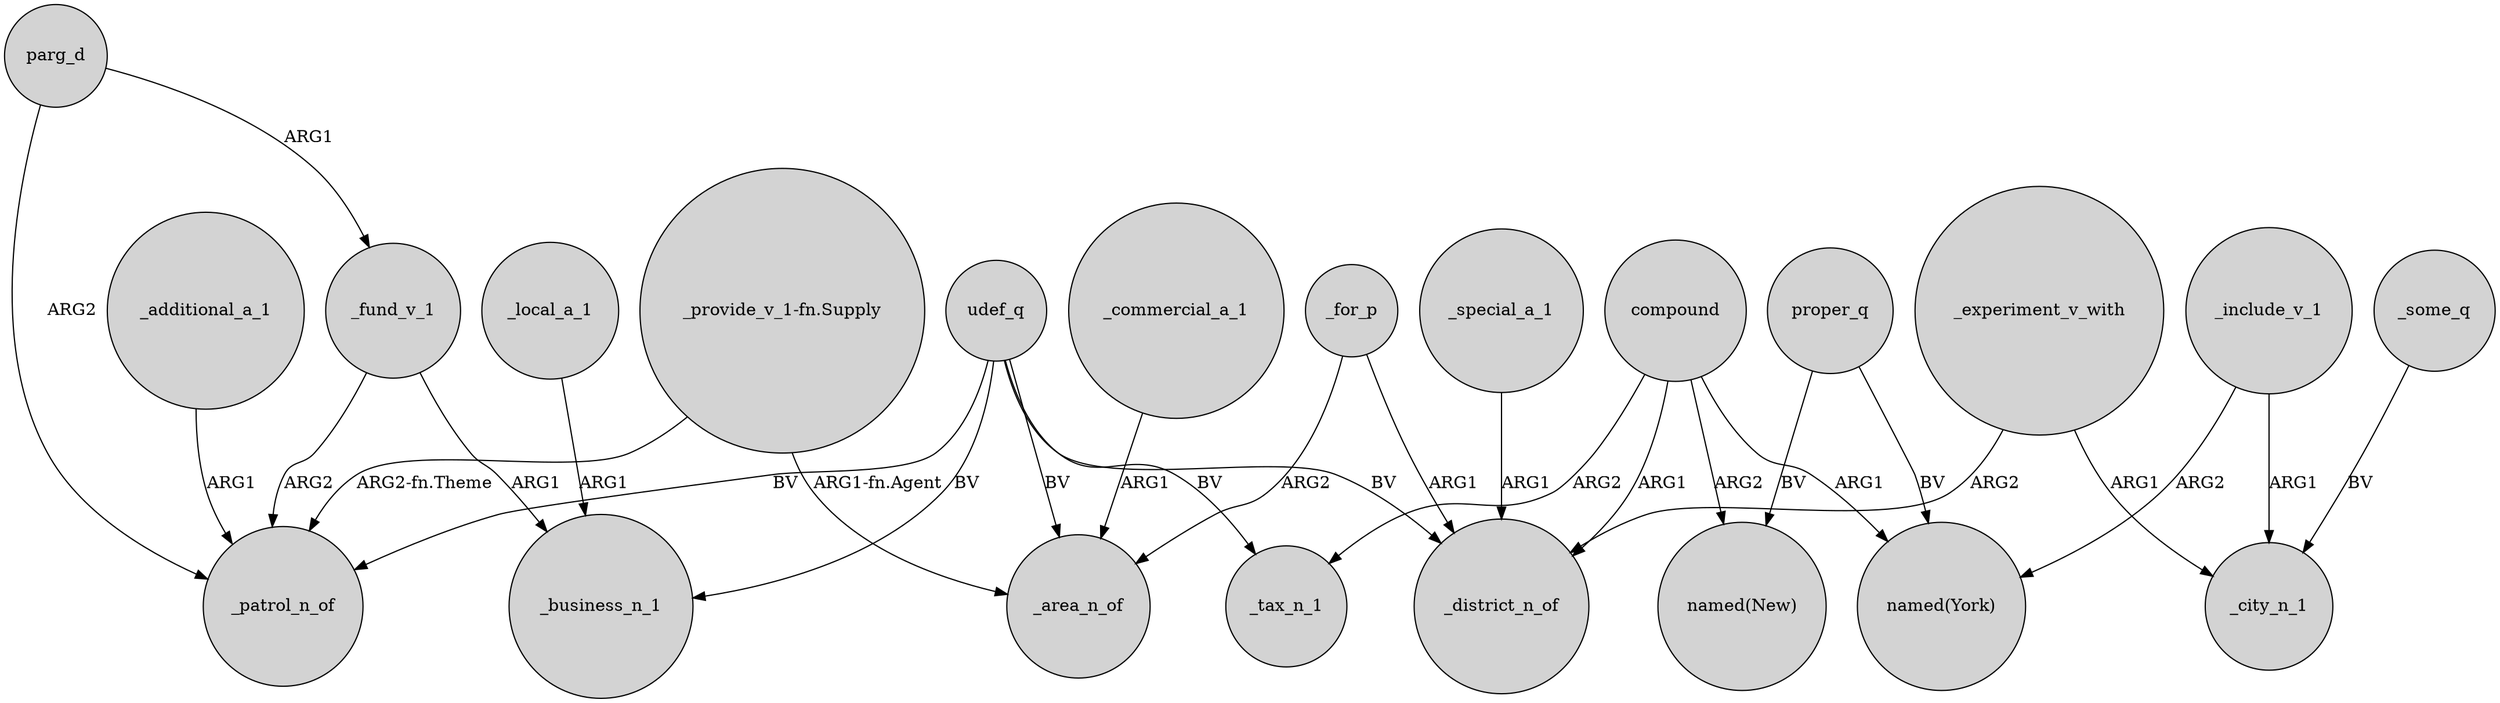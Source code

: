 digraph {
	node [shape=circle style=filled]
	_additional_a_1 -> _patrol_n_of [label=ARG1]
	_fund_v_1 -> _business_n_1 [label=ARG1]
	compound -> "named(New)" [label=ARG2]
	parg_d -> _patrol_n_of [label=ARG2]
	proper_q -> "named(New)" [label=BV]
	_some_q -> _city_n_1 [label=BV]
	_for_p -> _area_n_of [label=ARG2]
	"_provide_v_1-fn.Supply" -> _area_n_of [label="ARG1-fn.Agent"]
	_include_v_1 -> "named(York)" [label=ARG2]
	_include_v_1 -> _city_n_1 [label=ARG1]
	_local_a_1 -> _business_n_1 [label=ARG1]
	_experiment_v_with -> _district_n_of [label=ARG2]
	udef_q -> _tax_n_1 [label=BV]
	compound -> "named(York)" [label=ARG1]
	_experiment_v_with -> _city_n_1 [label=ARG1]
	_special_a_1 -> _district_n_of [label=ARG1]
	udef_q -> _patrol_n_of [label=BV]
	_commercial_a_1 -> _area_n_of [label=ARG1]
	udef_q -> _business_n_1 [label=BV]
	parg_d -> _fund_v_1 [label=ARG1]
	udef_q -> _district_n_of [label=BV]
	compound -> _district_n_of [label=ARG1]
	"_provide_v_1-fn.Supply" -> _patrol_n_of [label="ARG2-fn.Theme"]
	_fund_v_1 -> _patrol_n_of [label=ARG2]
	compound -> _tax_n_1 [label=ARG2]
	proper_q -> "named(York)" [label=BV]
	udef_q -> _area_n_of [label=BV]
	_for_p -> _district_n_of [label=ARG1]
}
